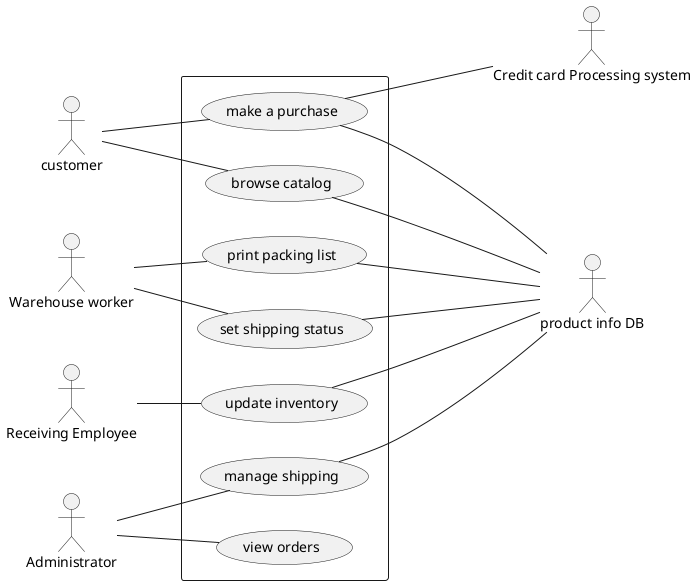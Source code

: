 @startuml
left to right direction

actor "customer" as customer
actor "Warehouse worker" as warehouse_worker
actor "Receiving Employee" as receiving_employee
actor "Administrator" as admin

actor "Credit card Processing system" as credit_card_processing_system
actor "product info DB" as product_info_db

rectangle {
usecase u1 as "make a purchase"
usecase u2 as "browse catalog"
usecase u4 as "print packing list"
usecase u5 as "set shipping status"
usecase u6 as "update inventory"
usecase u7 as "manage shipping"
usecase u8 as "view orders"
}
customer--u1
customer--u2
warehouse_worker--u4
warehouse_worker--u5
receiving_employee--u6
admin--u7
admin--u8

u1--product_info_db
u1---credit_card_processing_system
u2---product_info_db
u4--product_info_db
u5--product_info_db
u6--product_info_db
u7--product_info_db
@pause
// Process payment shouldn't be a seperate usecase since it is part of making a purchase (pointed out by ege)
// Inventory db cant be in the use case model since it is a internal system.

@unpause

@enduml


